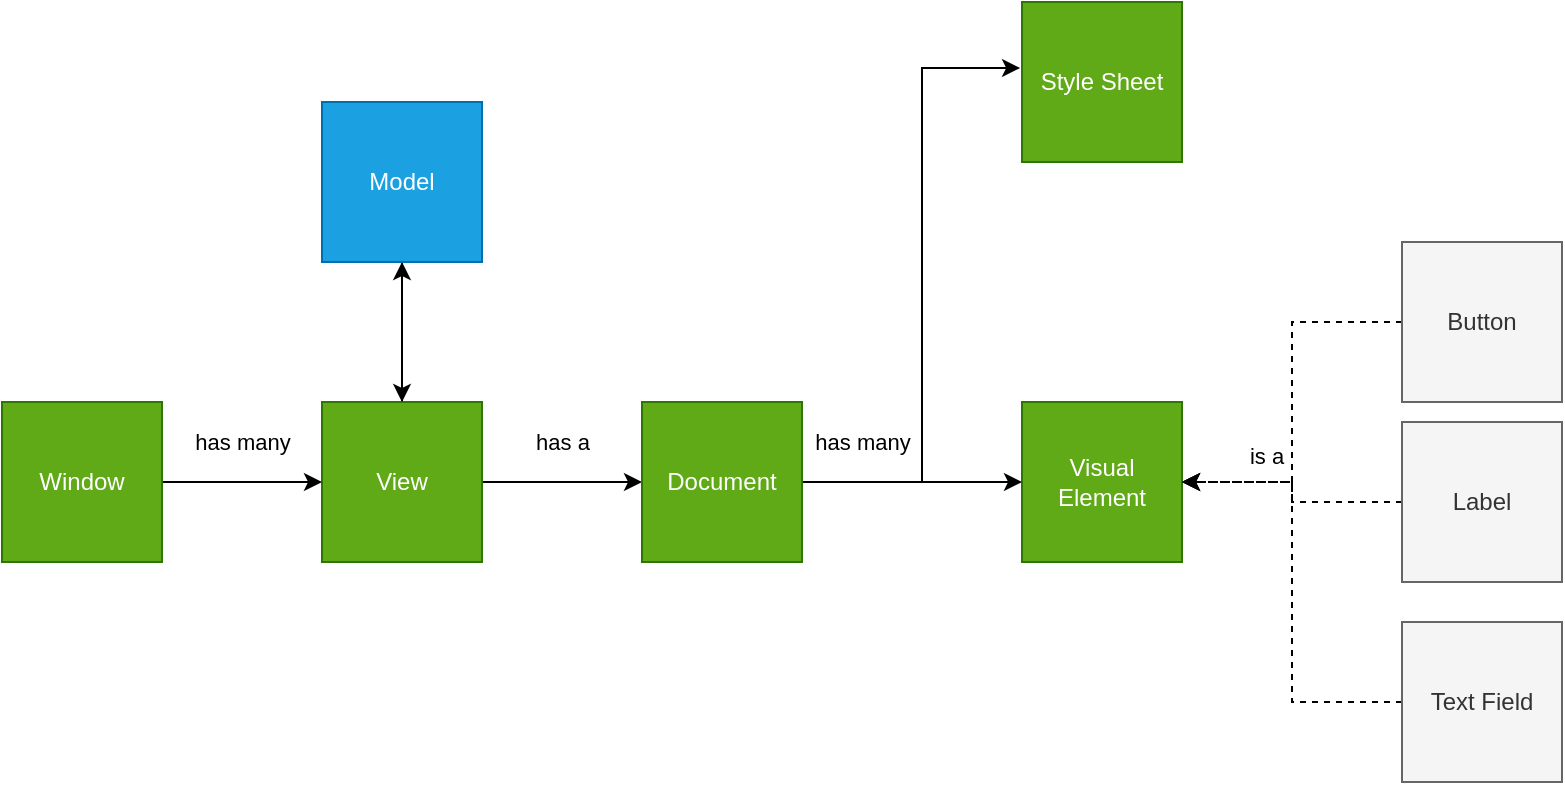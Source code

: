 <mxfile version="19.0.3" type="device"><diagram id="C5RBs43oDa-KdzZeNtuy" name="Page-1"><mxGraphModel dx="1285" dy="905" grid="1" gridSize="10" guides="1" tooltips="1" connect="1" arrows="1" fold="1" page="1" pageScale="1" pageWidth="827" pageHeight="1169" math="0" shadow="0"><root><mxCell id="WIyWlLk6GJQsqaUBKTNV-0"/><mxCell id="WIyWlLk6GJQsqaUBKTNV-1" parent="WIyWlLk6GJQsqaUBKTNV-0"/><mxCell id="Fa_W12AnyTSqoQdVhZe1-0" value="Style Sheet" style="whiteSpace=wrap;html=1;aspect=fixed;fillColor=#60a917;fontColor=#ffffff;strokeColor=#2D7600;" parent="WIyWlLk6GJQsqaUBKTNV-1" vertex="1"><mxGeometry x="510" y="180" width="80" height="80" as="geometry"/></mxCell><mxCell id="Fa_W12AnyTSqoQdVhZe1-1" value="Visual Element" style="whiteSpace=wrap;html=1;aspect=fixed;fillColor=#60a917;fontColor=#ffffff;strokeColor=#2D7600;" parent="WIyWlLk6GJQsqaUBKTNV-1" vertex="1"><mxGeometry x="510" y="380" width="80" height="80" as="geometry"/></mxCell><mxCell id="Fa_W12AnyTSqoQdVhZe1-4" value="has a" style="edgeStyle=orthogonalEdgeStyle;rounded=0;orthogonalLoop=1;jettySize=auto;html=1;" parent="WIyWlLk6GJQsqaUBKTNV-1" source="Fa_W12AnyTSqoQdVhZe1-2" target="Fa_W12AnyTSqoQdVhZe1-3" edge="1"><mxGeometry y="20" relative="1" as="geometry"><Array as="points"><mxPoint x="250" y="420"/><mxPoint x="250" y="420"/></Array><mxPoint as="offset"/></mxGeometry></mxCell><mxCell id="hcHNjtE9TtB0lrJLQPCJ-2" style="edgeStyle=orthogonalEdgeStyle;rounded=0;orthogonalLoop=1;jettySize=auto;html=1;entryX=0.5;entryY=1;entryDx=0;entryDy=0;" edge="1" parent="WIyWlLk6GJQsqaUBKTNV-1" source="Fa_W12AnyTSqoQdVhZe1-2" target="Fa_W12AnyTSqoQdVhZe1-15"><mxGeometry relative="1" as="geometry"/></mxCell><mxCell id="Fa_W12AnyTSqoQdVhZe1-2" value="View" style="whiteSpace=wrap;html=1;aspect=fixed;fillColor=#60a917;fontColor=#ffffff;strokeColor=#2D7600;" parent="WIyWlLk6GJQsqaUBKTNV-1" vertex="1"><mxGeometry x="160" y="380" width="80" height="80" as="geometry"/></mxCell><mxCell id="Fa_W12AnyTSqoQdVhZe1-5" value="has many" style="edgeStyle=orthogonalEdgeStyle;rounded=0;orthogonalLoop=1;jettySize=auto;html=1;" parent="WIyWlLk6GJQsqaUBKTNV-1" source="Fa_W12AnyTSqoQdVhZe1-3" target="Fa_W12AnyTSqoQdVhZe1-1" edge="1"><mxGeometry x="-0.455" y="20" relative="1" as="geometry"><mxPoint as="offset"/></mxGeometry></mxCell><mxCell id="Fa_W12AnyTSqoQdVhZe1-12" style="edgeStyle=orthogonalEdgeStyle;rounded=0;orthogonalLoop=1;jettySize=auto;html=1;entryX=-0.012;entryY=0.413;entryDx=0;entryDy=0;entryPerimeter=0;startArrow=none;startFill=0;endArrow=classic;endFill=1;" parent="WIyWlLk6GJQsqaUBKTNV-1" source="Fa_W12AnyTSqoQdVhZe1-3" target="Fa_W12AnyTSqoQdVhZe1-0" edge="1"><mxGeometry relative="1" as="geometry"><Array as="points"><mxPoint x="460" y="420"/><mxPoint x="460" y="213"/></Array></mxGeometry></mxCell><mxCell id="Fa_W12AnyTSqoQdVhZe1-3" value="Document" style="whiteSpace=wrap;html=1;aspect=fixed;fillColor=#60a917;fontColor=#ffffff;strokeColor=#2D7600;" parent="WIyWlLk6GJQsqaUBKTNV-1" vertex="1"><mxGeometry x="320" y="380" width="80" height="80" as="geometry"/></mxCell><mxCell id="Fa_W12AnyTSqoQdVhZe1-9" value="is a" style="edgeStyle=orthogonalEdgeStyle;rounded=0;orthogonalLoop=1;jettySize=auto;html=1;endArrow=classic;endFill=1;startArrow=none;startFill=0;dashed=1;" parent="WIyWlLk6GJQsqaUBKTNV-1" source="Fa_W12AnyTSqoQdVhZe1-6" target="Fa_W12AnyTSqoQdVhZe1-1" edge="1"><mxGeometry x="0.272" y="-13" relative="1" as="geometry"><mxPoint y="1" as="offset"/></mxGeometry></mxCell><mxCell id="Fa_W12AnyTSqoQdVhZe1-6" value="Button" style="whiteSpace=wrap;html=1;aspect=fixed;fillColor=#f5f5f5;strokeColor=#666666;fontColor=#333333;" parent="WIyWlLk6GJQsqaUBKTNV-1" vertex="1"><mxGeometry x="700" y="300" width="80" height="80" as="geometry"/></mxCell><mxCell id="Fa_W12AnyTSqoQdVhZe1-10" style="edgeStyle=orthogonalEdgeStyle;rounded=0;orthogonalLoop=1;jettySize=auto;html=1;entryX=1;entryY=0.5;entryDx=0;entryDy=0;endArrow=classic;endFill=1;startArrow=none;startFill=0;dashed=1;" parent="WIyWlLk6GJQsqaUBKTNV-1" source="Fa_W12AnyTSqoQdVhZe1-7" target="Fa_W12AnyTSqoQdVhZe1-1" edge="1"><mxGeometry relative="1" as="geometry"/></mxCell><mxCell id="Fa_W12AnyTSqoQdVhZe1-7" value="Label" style="whiteSpace=wrap;html=1;aspect=fixed;fillColor=#f5f5f5;strokeColor=#666666;fontColor=#333333;" parent="WIyWlLk6GJQsqaUBKTNV-1" vertex="1"><mxGeometry x="700" y="390" width="80" height="80" as="geometry"/></mxCell><mxCell id="Fa_W12AnyTSqoQdVhZe1-11" style="edgeStyle=orthogonalEdgeStyle;rounded=0;orthogonalLoop=1;jettySize=auto;html=1;entryX=1;entryY=0.5;entryDx=0;entryDy=0;endArrow=classic;endFill=1;startArrow=none;startFill=0;dashed=1;" parent="WIyWlLk6GJQsqaUBKTNV-1" source="Fa_W12AnyTSqoQdVhZe1-8" target="Fa_W12AnyTSqoQdVhZe1-1" edge="1"><mxGeometry relative="1" as="geometry"/></mxCell><mxCell id="Fa_W12AnyTSqoQdVhZe1-8" value="Text Field" style="whiteSpace=wrap;html=1;aspect=fixed;fillColor=#f5f5f5;strokeColor=#666666;fontColor=#333333;" parent="WIyWlLk6GJQsqaUBKTNV-1" vertex="1"><mxGeometry x="700" y="490" width="80" height="80" as="geometry"/></mxCell><mxCell id="Fa_W12AnyTSqoQdVhZe1-14" value="has many" style="edgeStyle=orthogonalEdgeStyle;rounded=0;orthogonalLoop=1;jettySize=auto;html=1;entryX=0;entryY=0.5;entryDx=0;entryDy=0;startArrow=none;startFill=0;endArrow=classic;endFill=1;" parent="WIyWlLk6GJQsqaUBKTNV-1" source="Fa_W12AnyTSqoQdVhZe1-13" target="Fa_W12AnyTSqoQdVhZe1-2" edge="1"><mxGeometry y="20" relative="1" as="geometry"><mxPoint as="offset"/></mxGeometry></mxCell><mxCell id="Fa_W12AnyTSqoQdVhZe1-13" value="Window" style="whiteSpace=wrap;html=1;aspect=fixed;fillColor=#60a917;fontColor=#ffffff;strokeColor=#2D7600;" parent="WIyWlLk6GJQsqaUBKTNV-1" vertex="1"><mxGeometry y="380" width="80" height="80" as="geometry"/></mxCell><mxCell id="hcHNjtE9TtB0lrJLQPCJ-1" style="edgeStyle=orthogonalEdgeStyle;rounded=0;orthogonalLoop=1;jettySize=auto;html=1;" edge="1" parent="WIyWlLk6GJQsqaUBKTNV-1" source="Fa_W12AnyTSqoQdVhZe1-15" target="Fa_W12AnyTSqoQdVhZe1-2"><mxGeometry relative="1" as="geometry"/></mxCell><mxCell id="Fa_W12AnyTSqoQdVhZe1-15" value="Model" style="whiteSpace=wrap;html=1;aspect=fixed;fillColor=#1ba1e2;fontColor=#ffffff;strokeColor=#006EAF;" parent="WIyWlLk6GJQsqaUBKTNV-1" vertex="1"><mxGeometry x="160" y="230" width="80" height="80" as="geometry"/></mxCell></root></mxGraphModel></diagram></mxfile>